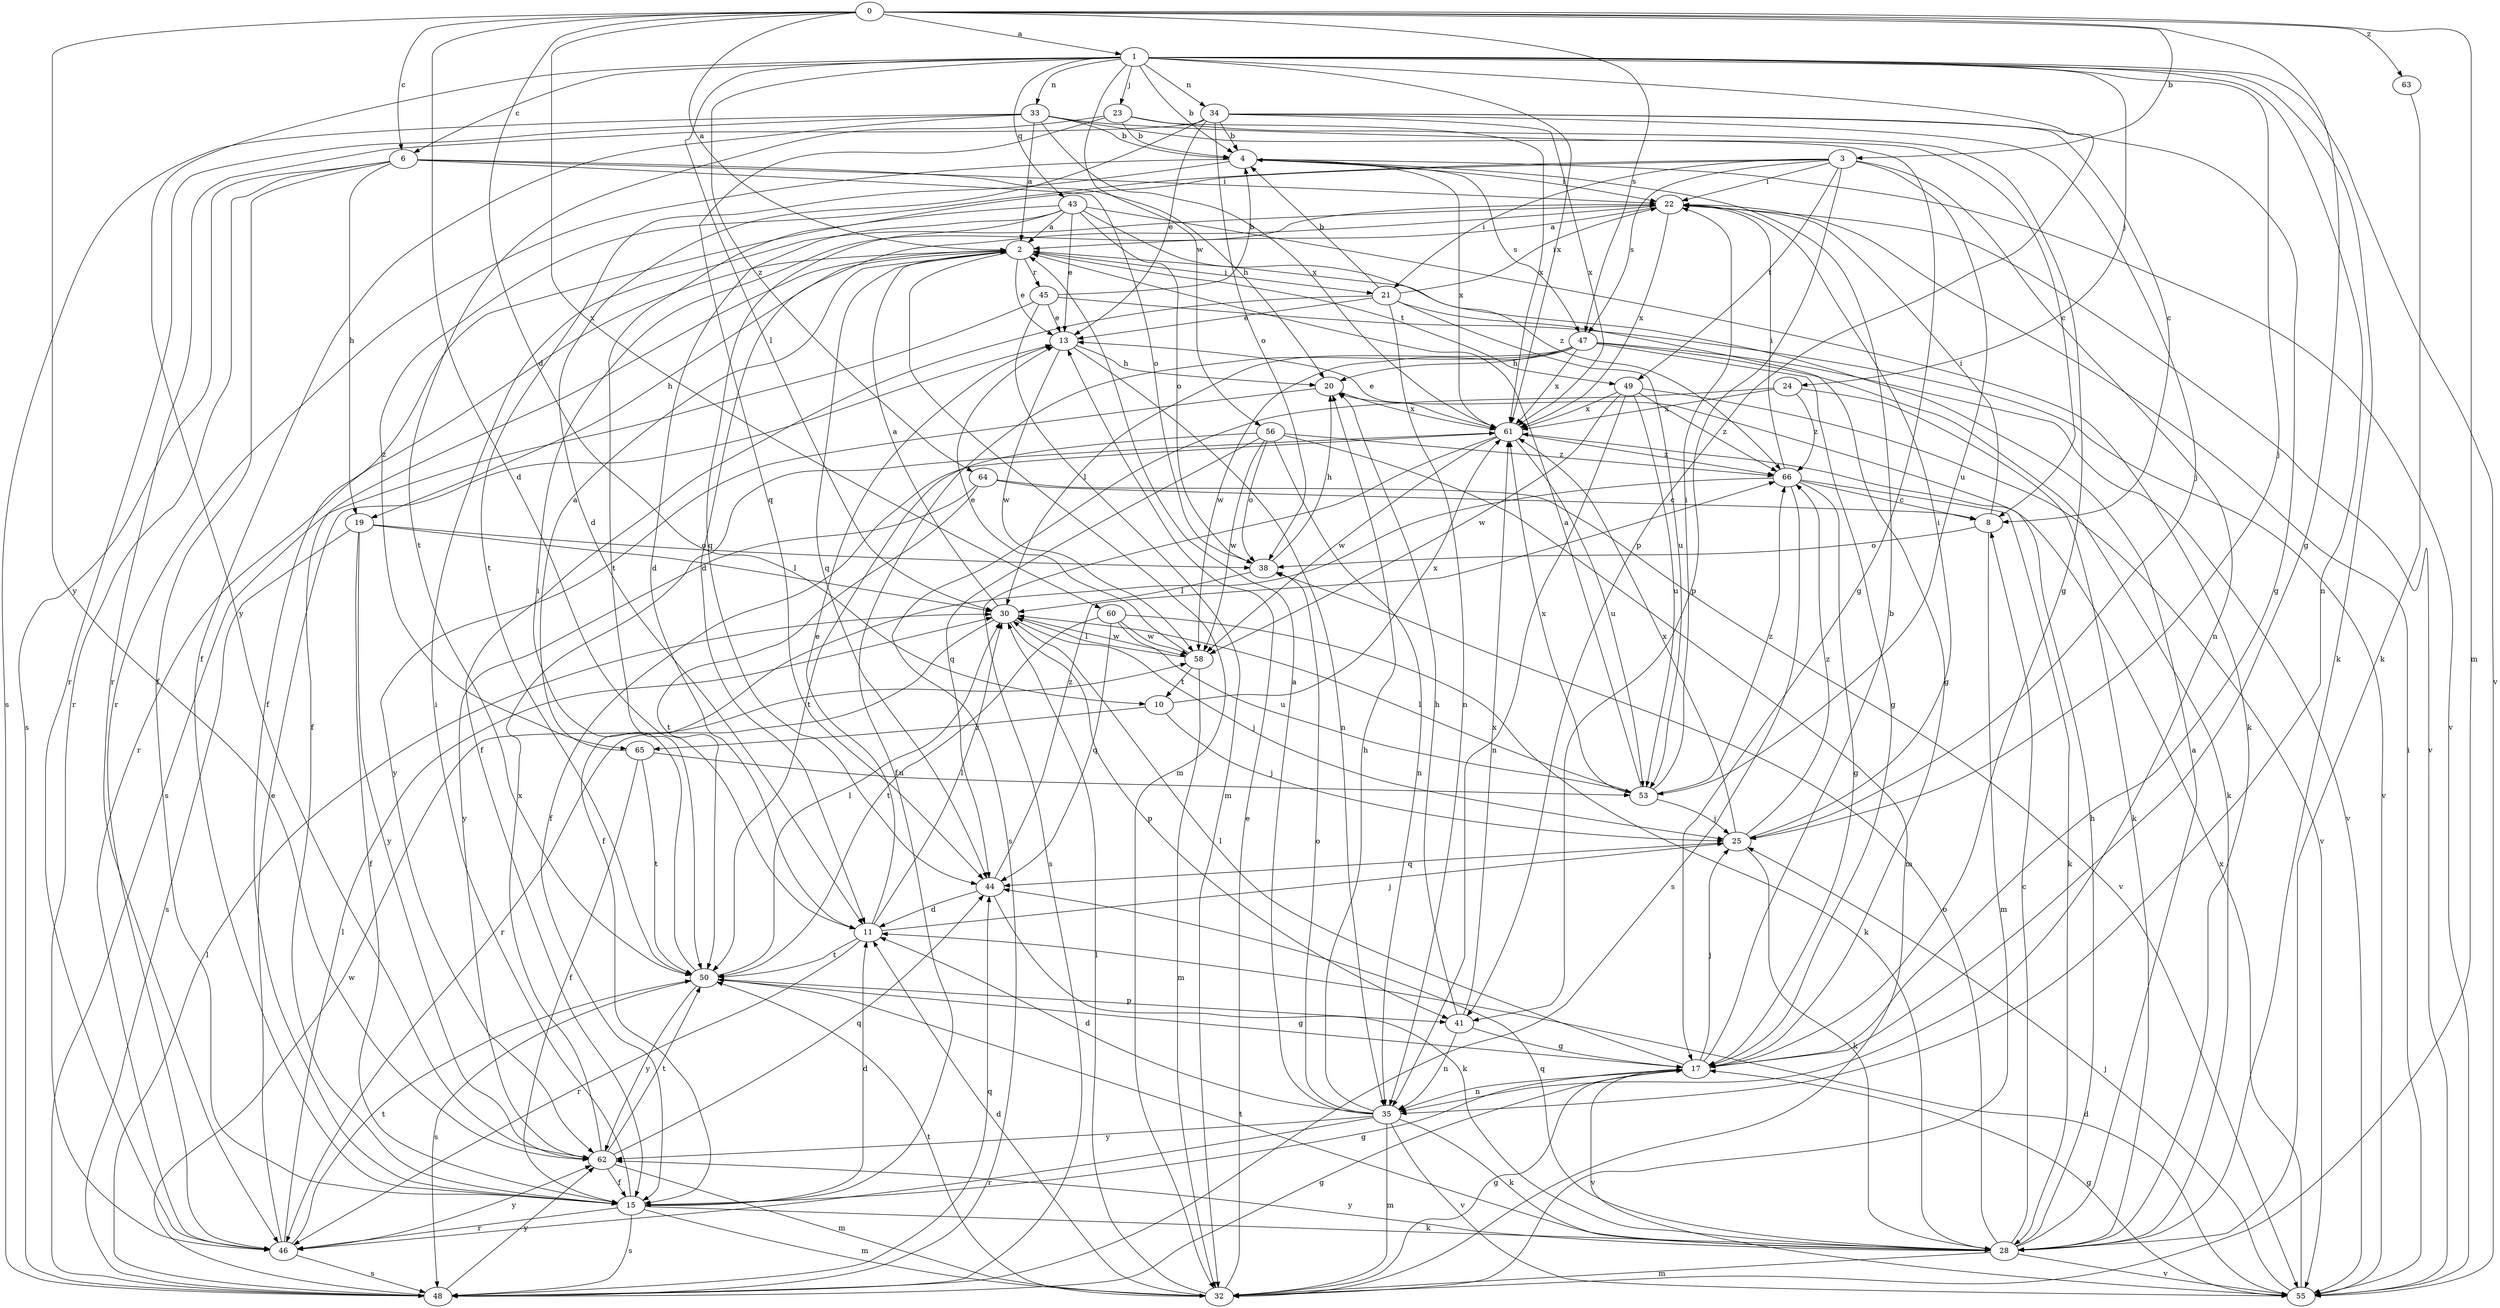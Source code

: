 strict digraph  {
0;
1;
2;
3;
4;
6;
8;
10;
11;
13;
15;
17;
19;
20;
21;
22;
23;
24;
25;
28;
30;
32;
33;
34;
35;
38;
41;
43;
44;
45;
46;
47;
48;
49;
50;
53;
55;
56;
58;
60;
61;
62;
63;
64;
65;
66;
0 -> 1  [label=a];
0 -> 2  [label=a];
0 -> 3  [label=b];
0 -> 6  [label=c];
0 -> 10  [label=d];
0 -> 11  [label=d];
0 -> 17  [label=g];
0 -> 32  [label=m];
0 -> 47  [label=s];
0 -> 60  [label=x];
0 -> 62  [label=y];
0 -> 63  [label=z];
1 -> 4  [label=b];
1 -> 6  [label=c];
1 -> 23  [label=j];
1 -> 24  [label=j];
1 -> 25  [label=j];
1 -> 28  [label=k];
1 -> 30  [label=l];
1 -> 33  [label=n];
1 -> 34  [label=n];
1 -> 35  [label=n];
1 -> 41  [label=p];
1 -> 43  [label=q];
1 -> 55  [label=v];
1 -> 56  [label=w];
1 -> 61  [label=x];
1 -> 62  [label=y];
1 -> 64  [label=z];
2 -> 13  [label=e];
2 -> 15  [label=f];
2 -> 19  [label=h];
2 -> 21  [label=i];
2 -> 32  [label=m];
2 -> 44  [label=q];
2 -> 45  [label=r];
2 -> 46  [label=r];
2 -> 49  [label=t];
3 -> 21  [label=i];
3 -> 22  [label=i];
3 -> 35  [label=n];
3 -> 41  [label=p];
3 -> 47  [label=s];
3 -> 49  [label=t];
3 -> 50  [label=t];
3 -> 53  [label=u];
3 -> 65  [label=z];
4 -> 22  [label=i];
4 -> 46  [label=r];
4 -> 47  [label=s];
4 -> 50  [label=t];
4 -> 55  [label=v];
4 -> 61  [label=x];
6 -> 15  [label=f];
6 -> 19  [label=h];
6 -> 20  [label=h];
6 -> 22  [label=i];
6 -> 38  [label=o];
6 -> 46  [label=r];
6 -> 48  [label=s];
8 -> 22  [label=i];
8 -> 32  [label=m];
8 -> 38  [label=o];
10 -> 25  [label=j];
10 -> 61  [label=x];
10 -> 65  [label=z];
11 -> 13  [label=e];
11 -> 25  [label=j];
11 -> 30  [label=l];
11 -> 46  [label=r];
11 -> 50  [label=t];
13 -> 20  [label=h];
13 -> 35  [label=n];
13 -> 58  [label=w];
15 -> 11  [label=d];
15 -> 17  [label=g];
15 -> 22  [label=i];
15 -> 28  [label=k];
15 -> 32  [label=m];
15 -> 46  [label=r];
15 -> 48  [label=s];
17 -> 4  [label=b];
17 -> 25  [label=j];
17 -> 30  [label=l];
17 -> 35  [label=n];
17 -> 55  [label=v];
19 -> 15  [label=f];
19 -> 30  [label=l];
19 -> 38  [label=o];
19 -> 48  [label=s];
19 -> 62  [label=y];
20 -> 61  [label=x];
20 -> 62  [label=y];
21 -> 4  [label=b];
21 -> 13  [label=e];
21 -> 15  [label=f];
21 -> 17  [label=g];
21 -> 22  [label=i];
21 -> 35  [label=n];
21 -> 53  [label=u];
22 -> 2  [label=a];
22 -> 11  [label=d];
22 -> 55  [label=v];
22 -> 61  [label=x];
23 -> 4  [label=b];
23 -> 17  [label=g];
23 -> 44  [label=q];
23 -> 50  [label=t];
23 -> 61  [label=x];
24 -> 28  [label=k];
24 -> 48  [label=s];
24 -> 61  [label=x];
24 -> 66  [label=z];
25 -> 22  [label=i];
25 -> 28  [label=k];
25 -> 44  [label=q];
25 -> 61  [label=x];
25 -> 66  [label=z];
28 -> 2  [label=a];
28 -> 8  [label=c];
28 -> 20  [label=h];
28 -> 32  [label=m];
28 -> 38  [label=o];
28 -> 44  [label=q];
28 -> 50  [label=t];
28 -> 55  [label=v];
28 -> 62  [label=y];
30 -> 2  [label=a];
30 -> 25  [label=j];
30 -> 41  [label=p];
30 -> 46  [label=r];
30 -> 58  [label=w];
32 -> 11  [label=d];
32 -> 13  [label=e];
32 -> 17  [label=g];
32 -> 30  [label=l];
32 -> 50  [label=t];
33 -> 2  [label=a];
33 -> 4  [label=b];
33 -> 8  [label=c];
33 -> 15  [label=f];
33 -> 17  [label=g];
33 -> 46  [label=r];
33 -> 48  [label=s];
33 -> 61  [label=x];
34 -> 4  [label=b];
34 -> 8  [label=c];
34 -> 11  [label=d];
34 -> 13  [label=e];
34 -> 17  [label=g];
34 -> 25  [label=j];
34 -> 38  [label=o];
34 -> 46  [label=r];
34 -> 61  [label=x];
35 -> 2  [label=a];
35 -> 11  [label=d];
35 -> 20  [label=h];
35 -> 28  [label=k];
35 -> 32  [label=m];
35 -> 38  [label=o];
35 -> 46  [label=r];
35 -> 55  [label=v];
35 -> 62  [label=y];
38 -> 20  [label=h];
38 -> 30  [label=l];
41 -> 17  [label=g];
41 -> 20  [label=h];
41 -> 35  [label=n];
41 -> 61  [label=x];
43 -> 2  [label=a];
43 -> 11  [label=d];
43 -> 13  [label=e];
43 -> 15  [label=f];
43 -> 28  [label=k];
43 -> 38  [label=o];
43 -> 44  [label=q];
43 -> 66  [label=z];
44 -> 11  [label=d];
44 -> 28  [label=k];
44 -> 66  [label=z];
45 -> 4  [label=b];
45 -> 13  [label=e];
45 -> 32  [label=m];
45 -> 48  [label=s];
45 -> 55  [label=v];
46 -> 13  [label=e];
46 -> 30  [label=l];
46 -> 48  [label=s];
46 -> 50  [label=t];
46 -> 62  [label=y];
47 -> 15  [label=f];
47 -> 17  [label=g];
47 -> 20  [label=h];
47 -> 28  [label=k];
47 -> 30  [label=l];
47 -> 55  [label=v];
47 -> 58  [label=w];
47 -> 61  [label=x];
48 -> 17  [label=g];
48 -> 30  [label=l];
48 -> 44  [label=q];
48 -> 58  [label=w];
48 -> 62  [label=y];
49 -> 35  [label=n];
49 -> 53  [label=u];
49 -> 55  [label=v];
49 -> 58  [label=w];
49 -> 61  [label=x];
49 -> 66  [label=z];
50 -> 17  [label=g];
50 -> 22  [label=i];
50 -> 30  [label=l];
50 -> 41  [label=p];
50 -> 48  [label=s];
50 -> 62  [label=y];
53 -> 2  [label=a];
53 -> 22  [label=i];
53 -> 25  [label=j];
53 -> 30  [label=l];
53 -> 61  [label=x];
53 -> 66  [label=z];
55 -> 11  [label=d];
55 -> 17  [label=g];
55 -> 22  [label=i];
55 -> 25  [label=j];
55 -> 61  [label=x];
56 -> 32  [label=m];
56 -> 35  [label=n];
56 -> 38  [label=o];
56 -> 44  [label=q];
56 -> 50  [label=t];
56 -> 58  [label=w];
56 -> 66  [label=z];
58 -> 13  [label=e];
58 -> 30  [label=l];
58 -> 32  [label=m];
58 -> 10  [label=t];
60 -> 28  [label=k];
60 -> 44  [label=q];
60 -> 50  [label=t];
60 -> 53  [label=u];
60 -> 58  [label=w];
61 -> 13  [label=e];
61 -> 15  [label=f];
61 -> 48  [label=s];
61 -> 53  [label=u];
61 -> 58  [label=w];
61 -> 66  [label=z];
62 -> 15  [label=f];
62 -> 32  [label=m];
62 -> 44  [label=q];
62 -> 50  [label=t];
62 -> 61  [label=x];
63 -> 28  [label=k];
64 -> 8  [label=c];
64 -> 50  [label=t];
64 -> 55  [label=v];
64 -> 62  [label=y];
65 -> 2  [label=a];
65 -> 15  [label=f];
65 -> 50  [label=t];
65 -> 53  [label=u];
66 -> 8  [label=c];
66 -> 15  [label=f];
66 -> 17  [label=g];
66 -> 22  [label=i];
66 -> 28  [label=k];
66 -> 48  [label=s];
}
